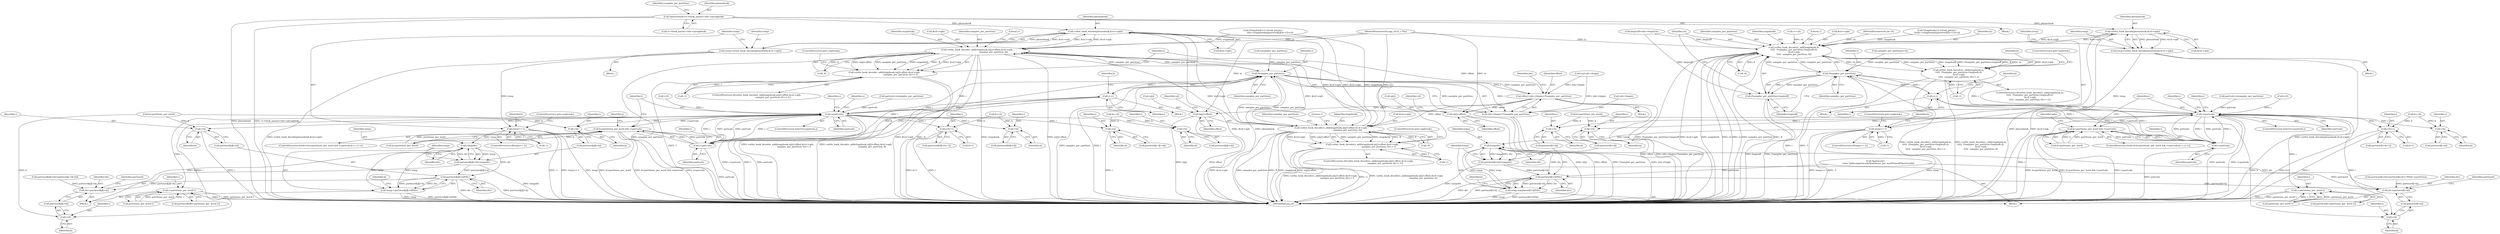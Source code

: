 digraph "0_Android_659030a2e80c38fb8da0a4eb68695349eec6778b@pointer" {
"1000133" [label="(Call,*phrasebook=ci->book_param+info->groupbook)"];
"1000400" [label="(Call,vorbis_book_decode(phrasebook,&vd->opb))"];
"1000398" [label="(Call,temp=vorbis_book_decode(phrasebook,&vd->opb))"];
"1000407" [label="(Call,temp==-1)"];
"1000440" [label="(Call,temp/div)"];
"1000432" [label="(Call,partword[j][i+k]=temp/div)"];
"1000445" [label="(Call,partword[j][i+k]*div)"];
"1000423" [label="(Call,div=partword[j][i+k])"];
"1000443" [label="(Call,temp-=partword[j][i+k]*div)"];
"1000544" [label="(Call,vorbis_book_decodev_add(stagebook,in[j]+offset,&vd->opb,\n                                               samples_per_partition,-8))"];
"1000487" [label="(Call,i*samples_per_partition)"];
"1000468" [label="(Call,i++)"];
"1000298" [label="(Call,i<partvals)"];
"1000312" [label="(Call,i+partitions_per_word-1)"];
"1000334" [label="(Call,i+k)"];
"1000342" [label="(Call,i+k+1)"];
"1000375" [label="(Call,i+k)"];
"1000384" [label="(Call,i+k)"];
"1000429" [label="(Call,i+k)"];
"1000437" [label="(Call,i+k)"];
"1000450" [label="(Call,i+k)"];
"1000458" [label="(Call,k<partitions_per_word && i<partvals)"];
"1000462" [label="(Call,i<partvals)"];
"1000481" [label="(Call,offset=info->begin+i*samples_per_partition)"];
"1000546" [label="(Call,in[j]+offset)"];
"1000565" [label="(Call,vorbis_book_decodevs_add(stagebook,in[j]+offset,&vd->opb,\n                                                samples_per_partition,-8))"];
"1000564" [label="(Call,vorbis_book_decodevs_add(stagebook,in[j]+offset,&vd->opb,\n                                                samples_per_partition,-8)==-1)"];
"1000567" [label="(Call,in[j]+offset)"];
"1000483" [label="(Call,info->begin+i*samples_per_partition)"];
"1000543" [label="(Call,vorbis_book_decodev_add(stagebook,in[j]+offset,&vd->opb,\n                                               samples_per_partition,-8)==-1)"];
"1000743" [label="(Call,vorbis_book_decode(phrasebook,&vd->opb))"];
"1000741" [label="(Call,temp=vorbis_book_decode(phrasebook,&vd->opb))"];
"1000750" [label="(Call,temp==-1)"];
"1000779" [label="(Call,temp/div)"];
"1000773" [label="(Call,partword[i+k]=temp/div)"];
"1000784" [label="(Call,partword[i+k]*div)"];
"1000766" [label="(Call,div=partword[i+k])"];
"1000782" [label="(Call,temp-=partword[i+k]*div)"];
"1000842" [label="(Call,vorbis_book_decodevv_add(stagebook,in,\n\t\t\t\t\t  i*samples_per_partition+beginoff,ch,\n &vd->opb,\n\t\t\t\t\t  samples_per_partition,-8))"];
"1000841" [label="(Call,vorbis_book_decodevv_add(stagebook,in,\n\t\t\t\t\t  i*samples_per_partition+beginoff,ch,\n &vd->opb,\n\t\t\t\t\t  samples_per_partition,-8)==-1)"];
"1000846" [label="(Call,i*samples_per_partition)"];
"1000805" [label="(Call,i++)"];
"1000694" [label="(Call,i<partvals)"];
"1000707" [label="(Call,i+partitions_per_word-1)"];
"1000727" [label="(Call,i+k)"];
"1000733" [label="(Call,i+k+1)"];
"1000770" [label="(Call,i+k)"];
"1000776" [label="(Call,i+k)"];
"1000787" [label="(Call,i+k)"];
"1000795" [label="(Call,k<partitions_per_word && i<partvals)"];
"1000799" [label="(Call,i<partvals)"];
"1000845" [label="(Call,i*samples_per_partition+beginoff)"];
"1000572" [label="(Call,&vd->opb)"];
"1000292" [label="(Identifier,s)"];
"1000564" [label="(Call,vorbis_book_decodevs_add(stagebook,in[j]+offset,&vd->opb,\n                                                samples_per_partition,-8)==-1)"];
"1000385" [label="(Identifier,i)"];
"1000796" [label="(Call,k<partitions_per_word)"];
"1000445" [label="(Call,partword[j][i+k]*div)"];
"1000464" [label="(Identifier,partvals)"];
"1000784" [label="(Call,partword[i+k]*div)"];
"1000462" [label="(Call,i<partvals)"];
"1000741" [label="(Call,temp=vorbis_book_decode(phrasebook,&vd->opb))"];
"1000314" [label="(Call,partitions_per_word-1)"];
"1000386" [label="(Identifier,k)"];
"1000487" [label="(Call,i*samples_per_partition)"];
"1000696" [label="(Identifier,partvals)"];
"1000729" [label="(Identifier,k)"];
"1000695" [label="(Identifier,i)"];
"1000688" [label="(Identifier,s)"];
"1000468" [label="(Call,i++)"];
"1000858" [label="(Call,-1)"];
"1000479" [label="(Block,)"];
"1000855" [label="(Identifier,samples_per_partition)"];
"1000460" [label="(Identifier,k)"];
"1000441" [label="(Identifier,temp)"];
"1000402" [label="(Call,&vd->opb)"];
"1000724" [label="(Call,partword[i+k]=partword[i+k+1]*info->partitions)"];
"1000344" [label="(Call,k+1)"];
"1000635" [label="(Call,*partword=\n        (char *)alloca(partwords*partitions_per_word*sizeof(*partword)))"];
"1000843" [label="(Identifier,stagebook)"];
"1000690" [label="(ControlStructure,for(i=0;i<partvals;))"];
"1000304" [label="(Identifier,s)"];
"1000850" [label="(Identifier,ch)"];
"1000780" [label="(Identifier,temp)"];
"1000454" [label="(ControlStructure,for(k=0;k<partitions_per_word && i<partvals;k++,i++))"];
"1000463" [label="(Identifier,i)"];
"1000571" [label="(Identifier,offset)"];
"1000801" [label="(Identifier,partvals)"];
"1000313" [label="(Identifier,i)"];
"1000800" [label="(Identifier,i)"];
"1000431" [label="(Identifier,k)"];
"1000484" [label="(Call,info->begin)"];
"1000709" [label="(Call,partitions_per_word-1)"];
"1000675" [label="(Call,samples_per_partition/=ch)"];
"1000581" [label="(ControlStructure,goto eopbreak;)"];
"1000811" [label="(Identifier,info)"];
"1000144" [label="(Identifier,samples_per_partition)"];
"1000568" [label="(Call,in[j])"];
"1000772" [label="(Identifier,k)"];
"1000791" [label="(ControlStructure,for(k=0;k<partitions_per_word && i<partvals;k++,i++))"];
"1000734" [label="(Identifier,i)"];
"1000766" [label="(Call,div=partword[i+k])"];
"1000401" [label="(Identifier,phrasebook)"];
"1000334" [label="(Call,i+k)"];
"1000335" [label="(Identifier,i)"];
"1000799" [label="(Call,i<partvals)"];
"1000700" [label="(Identifier,s)"];
"1000446" [label="(Call,partword[j][i+k])"];
"1000398" [label="(Call,temp=vorbis_book_decode(phrasebook,&vd->opb))"];
"1000371" [label="(Call,partword[j][i+k])"];
"1000483" [label="(Call,info->begin+i*samples_per_partition)"];
"1000206" [label="(Call,n/samples_per_partition)"];
"1000752" [label="(Call,-1)"];
"1000458" [label="(Call,k<partitions_per_word && i<partvals)"];
"1000414" [label="(Identifier,k)"];
"1000443" [label="(Call,temp-=partword[j][i+k]*div)"];
"1000453" [label="(Identifier,div)"];
"1000719" [label="(Call,k>=0)"];
"1000432" [label="(Call,partword[j][i+k]=temp/div)"];
"1000406" [label="(ControlStructure,if(temp==-1))"];
"1000546" [label="(Call,in[j]+offset)"];
"1000787" [label="(Call,i+k)"];
"1000308" [label="(Call,partword[0][i+partitions_per_word-1])"];
"1000492" [label="(Identifier,idx)"];
"1000542" [label="(ControlStructure,if(vorbis_book_decodev_add(stagebook,in[j]+offset,&vd->opb,\n                                               samples_per_partition,-8)==-1))"];
"1000848" [label="(Identifier,samples_per_partition)"];
"1000488" [label="(Identifier,i)"];
"1000452" [label="(Identifier,k)"];
"1000375" [label="(Call,i+k)"];
"1000707" [label="(Call,i+partitions_per_word-1)"];
"1000489" [label="(Identifier,samples_per_partition)"];
"1000544" [label="(Call,vorbis_book_decodev_add(stagebook,in[j]+offset,&vd->opb,\n                                               samples_per_partition,-8))"];
"1000805" [label="(Call,i++)"];
"1000433" [label="(Call,partword[j][i+k])"];
"1000847" [label="(Identifier,i)"];
"1000423" [label="(Call,div=partword[j][i+k])"];
"1000451" [label="(Identifier,i)"];
"1000407" [label="(Call,temp==-1)"];
"1000725" [label="(Call,partword[i+k])"];
"1000400" [label="(Call,vorbis_book_decode(phrasebook,&vd->opb))"];
"1000619" [label="(Call,partvals=n/samples_per_partition)"];
"1000702" [label="(Block,)"];
"1000365" [label="(Call,k>=0)"];
"1000438" [label="(Identifier,i)"];
"1000547" [label="(Call,in[j])"];
"1000343" [label="(Identifier,i)"];
"1000778" [label="(Identifier,k)"];
"1000558" [label="(Call,-1)"];
"1000731" [label="(Call,partword[i+k+1])"];
"1000670" [label="(Call,i==ch)"];
"1000378" [label="(Call,partword[j-1][i+k])"];
"1000802" [label="(Block,)"];
"1000797" [label="(Identifier,k)"];
"1000728" [label="(Identifier,i)"];
"1000425" [label="(Call,partword[j][i+k])"];
"1000785" [label="(Call,partword[i+k])"];
"1000789" [label="(Identifier,k)"];
"1000849" [label="(Identifier,beginoff)"];
"1000648" [label="(Call,beginoff=info->begin/ch)"];
"1000444" [label="(Identifier,temp)"];
"1000482" [label="(Identifier,offset)"];
"1000845" [label="(Call,i*samples_per_partition+beginoff)"];
"1000779" [label="(Call,temp/div)"];
"1000370" [label="(Call,partword[j][i+k]=partword[j-1][i+k])"];
"1000859" [label="(Literal,1)"];
"1000437" [label="(Call,i+k)"];
"1000330" [label="(Call,partword[0][i+k])"];
"1000783" [label="(Identifier,temp)"];
"1000771" [label="(Identifier,i)"];
"1000763" [label="(Identifier,k)"];
"1000749" [label="(ControlStructure,if(temp==-1))"];
"1000804" [label="(Identifier,k)"];
"1000294" [label="(ControlStructure,for(i=0;i<partvals;))"];
"1000767" [label="(Identifier,div)"];
"1000545" [label="(Identifier,stagebook)"];
"1000781" [label="(Identifier,div)"];
"1000840" [label="(ControlStructure,if(vorbis_book_decodevv_add(stagebook,in,\n\t\t\t\t\t  i*samples_per_partition+beginoff,ch,\n &vd->opb,\n\t\t\t\t\t  samples_per_partition,-8)==-1))"];
"1000553" [label="(Identifier,vd)"];
"1000204" [label="(Call,partvals=n/samples_per_partition)"];
"1000856" [label="(Call,-8)"];
"1000110" [label="(MethodParameterIn,ogg_int32_t **in)"];
"1000733" [label="(Call,i+k+1)"];
"1000742" [label="(Identifier,temp)"];
"1000574" [label="(Identifier,vd)"];
"1000465" [label="(Block,)"];
"1000777" [label="(Identifier,i)"];
"1000409" [label="(Call,-1)"];
"1000299" [label="(Identifier,i)"];
"1000376" [label="(Identifier,i)"];
"1000744" [label="(Identifier,phrasebook)"];
"1000300" [label="(Identifier,partvals)"];
"1000133" [label="(Call,*phrasebook=ci->book_param+info->groupbook)"];
"1000795" [label="(Call,k<partitions_per_word && i<partvals)"];
"1000860" [label="(ControlStructure,goto eopbreak;)"];
"1000776" [label="(Call,i+k)"];
"1000567" [label="(Call,in[j]+offset)"];
"1000841" [label="(Call,vorbis_book_decodevv_add(stagebook,in,\n\t\t\t\t\t  i*samples_per_partition+beginoff,ch,\n &vd->opb,\n\t\t\t\t\t  samples_per_partition,-8)==-1)"];
"1000560" [label="(ControlStructure,goto eopbreak;)"];
"1000421" [label="(Block,)"];
"1000864" [label="(MethodReturn,int)"];
"1000563" [label="(ControlStructure,if(vorbis_book_decodevs_add(stagebook,in[j]+offset,&vd->opb,\n                                                samples_per_partition,-8)==-1))"];
"1000338" [label="(Call,partword[0][i+k+1])"];
"1000757" [label="(Identifier,k)"];
"1000134" [label="(Identifier,phrasebook)"];
"1000408" [label="(Identifier,temp)"];
"1000420" [label="(Identifier,k)"];
"1000768" [label="(Call,partword[i+k])"];
"1000745" [label="(Call,&vd->opb)"];
"1000705" [label="(Call,partword[i+partitions_per_word-1])"];
"1000336" [label="(Identifier,k)"];
"1000543" [label="(Call,vorbis_book_decodev_add(stagebook,in[j]+offset,&vd->opb,\n                                               samples_per_partition,-8)==-1)"];
"1000774" [label="(Call,partword[i+k])"];
"1000708" [label="(Identifier,i)"];
"1000384" [label="(Call,i+k)"];
"1000342" [label="(Call,i+k+1)"];
"1000579" [label="(Call,-1)"];
"1000324" [label="(Call,k>=0)"];
"1000759" [label="(Call,k<partitions_per_word)"];
"1000481" [label="(Call,offset=info->begin+i*samples_per_partition)"];
"1000439" [label="(Identifier,k)"];
"1000770" [label="(Call,i+k)"];
"1000750" [label="(Call,temp==-1)"];
"1000559" [label="(Literal,1)"];
"1000842" [label="(Call,vorbis_book_decodevv_add(stagebook,in,\n\t\t\t\t\t  i*samples_per_partition+beginoff,ch,\n &vd->opb,\n\t\t\t\t\t  samples_per_partition,-8))"];
"1000846" [label="(Call,i*samples_per_partition)"];
"1000691" [label="(Call,i=0)"];
"1000411" [label="(ControlStructure,goto eopbreak;)"];
"1000577" [label="(Call,-8)"];
"1000424" [label="(Identifier,div)"];
"1000576" [label="(Identifier,samples_per_partition)"];
"1000478" [label="(Identifier,j)"];
"1000416" [label="(Call,k<partitions_per_word)"];
"1000727" [label="(Call,i+k)"];
"1000565" [label="(Call,vorbis_book_decodevs_add(stagebook,in[j]+offset,&vd->opb,\n                                                samples_per_partition,-8))"];
"1000518" [label="(Call,*stagebook=ci->book_param+\n                    info->stagebooks[(partword[j][i]<<3)+s])"];
"1000295" [label="(Call,i=0)"];
"1000775" [label="(Identifier,partword)"];
"1000851" [label="(Call,&vd->opb)"];
"1000694" [label="(Call,i<partvals)"];
"1000113" [label="(Block,)"];
"1000751" [label="(Identifier,temp)"];
"1000743" [label="(Call,vorbis_book_decode(phrasebook,&vd->opb))"];
"1000754" [label="(ControlStructure,goto eopbreak;)"];
"1000135" [label="(Call,ci->book_param+info->groupbook)"];
"1000735" [label="(Call,k+1)"];
"1000298" [label="(Call,i<partvals)"];
"1000312" [label="(Call,i+partitions_per_word-1)"];
"1000396" [label="(Block,)"];
"1000556" [label="(Call,-8)"];
"1000472" [label="(Identifier,j)"];
"1000782" [label="(Call,temp-=partword[i+k]*div)"];
"1000764" [label="(Block,)"];
"1000377" [label="(Identifier,k)"];
"1000112" [label="(MethodParameterIn,int ch)"];
"1000429" [label="(Call,i+k)"];
"1000580" [label="(Literal,1)"];
"1000790" [label="(Identifier,div)"];
"1000551" [label="(Call,&vd->opb)"];
"1000806" [label="(Identifier,i)"];
"1000399" [label="(Identifier,temp)"];
"1000823" [label="(Call,*stagebook=ci->book_param+\n\t\tinfo->stagebooks[(partword[i]<<3)+s])"];
"1000788" [label="(Identifier,i)"];
"1000450" [label="(Call,i+k)"];
"1000430" [label="(Identifier,i)"];
"1000550" [label="(Identifier,offset)"];
"1000440" [label="(Call,temp/div)"];
"1000469" [label="(Identifier,i)"];
"1000566" [label="(Identifier,stagebook)"];
"1000459" [label="(Call,k<partitions_per_word)"];
"1000442" [label="(Identifier,div)"];
"1000844" [label="(Identifier,in)"];
"1000193" [label="(Call,end-info->begin)"];
"1000435" [label="(Identifier,partword)"];
"1000773" [label="(Call,partword[i+k]=temp/div)"];
"1000555" [label="(Identifier,samples_per_partition)"];
"1000133" -> "1000113"  [label="AST: "];
"1000133" -> "1000135"  [label="CFG: "];
"1000134" -> "1000133"  [label="AST: "];
"1000135" -> "1000133"  [label="AST: "];
"1000144" -> "1000133"  [label="CFG: "];
"1000133" -> "1000864"  [label="DDG: phrasebook"];
"1000133" -> "1000864"  [label="DDG: ci->book_param+info->groupbook"];
"1000133" -> "1000400"  [label="DDG: phrasebook"];
"1000133" -> "1000743"  [label="DDG: phrasebook"];
"1000400" -> "1000398"  [label="AST: "];
"1000400" -> "1000402"  [label="CFG: "];
"1000401" -> "1000400"  [label="AST: "];
"1000402" -> "1000400"  [label="AST: "];
"1000398" -> "1000400"  [label="CFG: "];
"1000400" -> "1000864"  [label="DDG: phrasebook"];
"1000400" -> "1000864"  [label="DDG: &vd->opb"];
"1000400" -> "1000398"  [label="DDG: phrasebook"];
"1000400" -> "1000398"  [label="DDG: &vd->opb"];
"1000565" -> "1000400"  [label="DDG: &vd->opb"];
"1000544" -> "1000400"  [label="DDG: &vd->opb"];
"1000400" -> "1000544"  [label="DDG: &vd->opb"];
"1000400" -> "1000565"  [label="DDG: &vd->opb"];
"1000398" -> "1000396"  [label="AST: "];
"1000399" -> "1000398"  [label="AST: "];
"1000408" -> "1000398"  [label="CFG: "];
"1000398" -> "1000864"  [label="DDG: vorbis_book_decode(phrasebook,&vd->opb)"];
"1000398" -> "1000407"  [label="DDG: temp"];
"1000407" -> "1000406"  [label="AST: "];
"1000407" -> "1000409"  [label="CFG: "];
"1000408" -> "1000407"  [label="AST: "];
"1000409" -> "1000407"  [label="AST: "];
"1000411" -> "1000407"  [label="CFG: "];
"1000414" -> "1000407"  [label="CFG: "];
"1000407" -> "1000864"  [label="DDG: -1"];
"1000407" -> "1000864"  [label="DDG: temp==-1"];
"1000407" -> "1000864"  [label="DDG: temp"];
"1000409" -> "1000407"  [label="DDG: 1"];
"1000407" -> "1000440"  [label="DDG: temp"];
"1000440" -> "1000432"  [label="AST: "];
"1000440" -> "1000442"  [label="CFG: "];
"1000441" -> "1000440"  [label="AST: "];
"1000442" -> "1000440"  [label="AST: "];
"1000432" -> "1000440"  [label="CFG: "];
"1000440" -> "1000432"  [label="DDG: temp"];
"1000440" -> "1000432"  [label="DDG: div"];
"1000443" -> "1000440"  [label="DDG: temp"];
"1000423" -> "1000440"  [label="DDG: div"];
"1000440" -> "1000443"  [label="DDG: temp"];
"1000440" -> "1000445"  [label="DDG: div"];
"1000432" -> "1000421"  [label="AST: "];
"1000433" -> "1000432"  [label="AST: "];
"1000444" -> "1000432"  [label="CFG: "];
"1000432" -> "1000864"  [label="DDG: temp/div"];
"1000432" -> "1000445"  [label="DDG: partword[j][i+k]"];
"1000445" -> "1000443"  [label="AST: "];
"1000445" -> "1000453"  [label="CFG: "];
"1000446" -> "1000445"  [label="AST: "];
"1000453" -> "1000445"  [label="AST: "];
"1000443" -> "1000445"  [label="CFG: "];
"1000445" -> "1000864"  [label="DDG: partword[j][i+k]"];
"1000445" -> "1000864"  [label="DDG: div"];
"1000445" -> "1000423"  [label="DDG: partword[j][i+k]"];
"1000445" -> "1000443"  [label="DDG: partword[j][i+k]"];
"1000445" -> "1000443"  [label="DDG: div"];
"1000423" -> "1000421"  [label="AST: "];
"1000423" -> "1000425"  [label="CFG: "];
"1000424" -> "1000423"  [label="AST: "];
"1000425" -> "1000423"  [label="AST: "];
"1000435" -> "1000423"  [label="CFG: "];
"1000370" -> "1000423"  [label="DDG: partword[j][i+k]"];
"1000443" -> "1000421"  [label="AST: "];
"1000444" -> "1000443"  [label="AST: "];
"1000420" -> "1000443"  [label="CFG: "];
"1000443" -> "1000864"  [label="DDG: partword[j][i+k]*div"];
"1000443" -> "1000864"  [label="DDG: temp"];
"1000544" -> "1000543"  [label="AST: "];
"1000544" -> "1000556"  [label="CFG: "];
"1000545" -> "1000544"  [label="AST: "];
"1000546" -> "1000544"  [label="AST: "];
"1000551" -> "1000544"  [label="AST: "];
"1000555" -> "1000544"  [label="AST: "];
"1000556" -> "1000544"  [label="AST: "];
"1000559" -> "1000544"  [label="CFG: "];
"1000544" -> "1000864"  [label="DDG: in[j]+offset"];
"1000544" -> "1000864"  [label="DDG: samples_per_partition"];
"1000544" -> "1000864"  [label="DDG: -8"];
"1000544" -> "1000864"  [label="DDG: &vd->opb"];
"1000544" -> "1000864"  [label="DDG: stagebook"];
"1000544" -> "1000487"  [label="DDG: samples_per_partition"];
"1000544" -> "1000543"  [label="DDG: in[j]+offset"];
"1000544" -> "1000543"  [label="DDG: samples_per_partition"];
"1000544" -> "1000543"  [label="DDG: stagebook"];
"1000544" -> "1000543"  [label="DDG: -8"];
"1000544" -> "1000543"  [label="DDG: &vd->opb"];
"1000518" -> "1000544"  [label="DDG: stagebook"];
"1000110" -> "1000544"  [label="DDG: in"];
"1000481" -> "1000544"  [label="DDG: offset"];
"1000565" -> "1000544"  [label="DDG: &vd->opb"];
"1000487" -> "1000544"  [label="DDG: samples_per_partition"];
"1000556" -> "1000544"  [label="DDG: 8"];
"1000544" -> "1000565"  [label="DDG: &vd->opb"];
"1000487" -> "1000483"  [label="AST: "];
"1000487" -> "1000489"  [label="CFG: "];
"1000488" -> "1000487"  [label="AST: "];
"1000489" -> "1000487"  [label="AST: "];
"1000483" -> "1000487"  [label="CFG: "];
"1000487" -> "1000864"  [label="DDG: samples_per_partition"];
"1000487" -> "1000864"  [label="DDG: i"];
"1000487" -> "1000468"  [label="DDG: i"];
"1000487" -> "1000481"  [label="DDG: i"];
"1000487" -> "1000481"  [label="DDG: samples_per_partition"];
"1000487" -> "1000483"  [label="DDG: i"];
"1000487" -> "1000483"  [label="DDG: samples_per_partition"];
"1000298" -> "1000487"  [label="DDG: i"];
"1000462" -> "1000487"  [label="DDG: i"];
"1000468" -> "1000487"  [label="DDG: i"];
"1000206" -> "1000487"  [label="DDG: samples_per_partition"];
"1000565" -> "1000487"  [label="DDG: samples_per_partition"];
"1000487" -> "1000565"  [label="DDG: samples_per_partition"];
"1000468" -> "1000465"  [label="AST: "];
"1000468" -> "1000469"  [label="CFG: "];
"1000469" -> "1000468"  [label="AST: "];
"1000460" -> "1000468"  [label="CFG: "];
"1000468" -> "1000298"  [label="DDG: i"];
"1000468" -> "1000462"  [label="DDG: i"];
"1000298" -> "1000468"  [label="DDG: i"];
"1000462" -> "1000468"  [label="DDG: i"];
"1000298" -> "1000294"  [label="AST: "];
"1000298" -> "1000300"  [label="CFG: "];
"1000299" -> "1000298"  [label="AST: "];
"1000300" -> "1000298"  [label="AST: "];
"1000304" -> "1000298"  [label="CFG: "];
"1000292" -> "1000298"  [label="CFG: "];
"1000298" -> "1000864"  [label="DDG: i<partvals"];
"1000298" -> "1000864"  [label="DDG: i"];
"1000298" -> "1000864"  [label="DDG: partvals"];
"1000295" -> "1000298"  [label="DDG: i"];
"1000462" -> "1000298"  [label="DDG: i"];
"1000462" -> "1000298"  [label="DDG: partvals"];
"1000204" -> "1000298"  [label="DDG: partvals"];
"1000298" -> "1000312"  [label="DDG: i"];
"1000298" -> "1000334"  [label="DDG: i"];
"1000298" -> "1000342"  [label="DDG: i"];
"1000298" -> "1000375"  [label="DDG: i"];
"1000298" -> "1000384"  [label="DDG: i"];
"1000298" -> "1000429"  [label="DDG: i"];
"1000298" -> "1000437"  [label="DDG: i"];
"1000298" -> "1000450"  [label="DDG: i"];
"1000298" -> "1000458"  [label="DDG: i<partvals"];
"1000298" -> "1000462"  [label="DDG: i"];
"1000298" -> "1000462"  [label="DDG: partvals"];
"1000312" -> "1000308"  [label="AST: "];
"1000312" -> "1000314"  [label="CFG: "];
"1000313" -> "1000312"  [label="AST: "];
"1000314" -> "1000312"  [label="AST: "];
"1000308" -> "1000312"  [label="CFG: "];
"1000312" -> "1000864"  [label="DDG: i"];
"1000312" -> "1000864"  [label="DDG: partitions_per_word-1"];
"1000314" -> "1000312"  [label="DDG: partitions_per_word"];
"1000314" -> "1000312"  [label="DDG: 1"];
"1000334" -> "1000330"  [label="AST: "];
"1000334" -> "1000336"  [label="CFG: "];
"1000335" -> "1000334"  [label="AST: "];
"1000336" -> "1000334"  [label="AST: "];
"1000330" -> "1000334"  [label="CFG: "];
"1000324" -> "1000334"  [label="DDG: k"];
"1000342" -> "1000338"  [label="AST: "];
"1000342" -> "1000344"  [label="CFG: "];
"1000343" -> "1000342"  [label="AST: "];
"1000344" -> "1000342"  [label="AST: "];
"1000338" -> "1000342"  [label="CFG: "];
"1000342" -> "1000864"  [label="DDG: k+1"];
"1000342" -> "1000864"  [label="DDG: i"];
"1000324" -> "1000342"  [label="DDG: k"];
"1000375" -> "1000371"  [label="AST: "];
"1000375" -> "1000377"  [label="CFG: "];
"1000376" -> "1000375"  [label="AST: "];
"1000377" -> "1000375"  [label="AST: "];
"1000371" -> "1000375"  [label="CFG: "];
"1000365" -> "1000375"  [label="DDG: k"];
"1000384" -> "1000378"  [label="AST: "];
"1000384" -> "1000386"  [label="CFG: "];
"1000385" -> "1000384"  [label="AST: "];
"1000386" -> "1000384"  [label="AST: "];
"1000378" -> "1000384"  [label="CFG: "];
"1000384" -> "1000864"  [label="DDG: i"];
"1000365" -> "1000384"  [label="DDG: k"];
"1000429" -> "1000425"  [label="AST: "];
"1000429" -> "1000431"  [label="CFG: "];
"1000430" -> "1000429"  [label="AST: "];
"1000431" -> "1000429"  [label="AST: "];
"1000425" -> "1000429"  [label="CFG: "];
"1000416" -> "1000429"  [label="DDG: k"];
"1000437" -> "1000433"  [label="AST: "];
"1000437" -> "1000439"  [label="CFG: "];
"1000438" -> "1000437"  [label="AST: "];
"1000439" -> "1000437"  [label="AST: "];
"1000433" -> "1000437"  [label="CFG: "];
"1000416" -> "1000437"  [label="DDG: k"];
"1000450" -> "1000446"  [label="AST: "];
"1000450" -> "1000452"  [label="CFG: "];
"1000451" -> "1000450"  [label="AST: "];
"1000452" -> "1000450"  [label="AST: "];
"1000446" -> "1000450"  [label="CFG: "];
"1000450" -> "1000864"  [label="DDG: i"];
"1000416" -> "1000450"  [label="DDG: k"];
"1000458" -> "1000454"  [label="AST: "];
"1000458" -> "1000459"  [label="CFG: "];
"1000458" -> "1000462"  [label="CFG: "];
"1000459" -> "1000458"  [label="AST: "];
"1000462" -> "1000458"  [label="AST: "];
"1000299" -> "1000458"  [label="CFG: "];
"1000472" -> "1000458"  [label="CFG: "];
"1000458" -> "1000864"  [label="DDG: k<partitions_per_word"];
"1000458" -> "1000864"  [label="DDG: k<partitions_per_word && i<partvals"];
"1000458" -> "1000864"  [label="DDG: i<partvals"];
"1000459" -> "1000458"  [label="DDG: k"];
"1000459" -> "1000458"  [label="DDG: partitions_per_word"];
"1000462" -> "1000458"  [label="DDG: i"];
"1000462" -> "1000458"  [label="DDG: partvals"];
"1000462" -> "1000464"  [label="CFG: "];
"1000463" -> "1000462"  [label="AST: "];
"1000464" -> "1000462"  [label="AST: "];
"1000462" -> "1000864"  [label="DDG: partvals"];
"1000481" -> "1000479"  [label="AST: "];
"1000481" -> "1000483"  [label="CFG: "];
"1000482" -> "1000481"  [label="AST: "];
"1000483" -> "1000481"  [label="AST: "];
"1000492" -> "1000481"  [label="CFG: "];
"1000481" -> "1000864"  [label="DDG: info->begin+i*samples_per_partition"];
"1000481" -> "1000864"  [label="DDG: offset"];
"1000193" -> "1000481"  [label="DDG: info->begin"];
"1000481" -> "1000546"  [label="DDG: offset"];
"1000481" -> "1000565"  [label="DDG: offset"];
"1000481" -> "1000567"  [label="DDG: offset"];
"1000546" -> "1000550"  [label="CFG: "];
"1000547" -> "1000546"  [label="AST: "];
"1000550" -> "1000546"  [label="AST: "];
"1000553" -> "1000546"  [label="CFG: "];
"1000546" -> "1000864"  [label="DDG: offset"];
"1000546" -> "1000864"  [label="DDG: in[j]"];
"1000110" -> "1000546"  [label="DDG: in"];
"1000565" -> "1000564"  [label="AST: "];
"1000565" -> "1000577"  [label="CFG: "];
"1000566" -> "1000565"  [label="AST: "];
"1000567" -> "1000565"  [label="AST: "];
"1000572" -> "1000565"  [label="AST: "];
"1000576" -> "1000565"  [label="AST: "];
"1000577" -> "1000565"  [label="AST: "];
"1000580" -> "1000565"  [label="CFG: "];
"1000565" -> "1000864"  [label="DDG: -8"];
"1000565" -> "1000864"  [label="DDG: stagebook"];
"1000565" -> "1000864"  [label="DDG: in[j]+offset"];
"1000565" -> "1000864"  [label="DDG: &vd->opb"];
"1000565" -> "1000864"  [label="DDG: samples_per_partition"];
"1000565" -> "1000564"  [label="DDG: samples_per_partition"];
"1000565" -> "1000564"  [label="DDG: stagebook"];
"1000565" -> "1000564"  [label="DDG: -8"];
"1000565" -> "1000564"  [label="DDG: &vd->opb"];
"1000565" -> "1000564"  [label="DDG: in[j]+offset"];
"1000518" -> "1000565"  [label="DDG: stagebook"];
"1000110" -> "1000565"  [label="DDG: in"];
"1000577" -> "1000565"  [label="DDG: 8"];
"1000564" -> "1000563"  [label="AST: "];
"1000564" -> "1000579"  [label="CFG: "];
"1000579" -> "1000564"  [label="AST: "];
"1000581" -> "1000564"  [label="CFG: "];
"1000478" -> "1000564"  [label="CFG: "];
"1000564" -> "1000864"  [label="DDG: -1"];
"1000564" -> "1000864"  [label="DDG: vorbis_book_decodevs_add(stagebook,in[j]+offset,&vd->opb,\n                                                samples_per_partition,-8)"];
"1000564" -> "1000864"  [label="DDG: vorbis_book_decodevs_add(stagebook,in[j]+offset,&vd->opb,\n                                                samples_per_partition,-8)==-1"];
"1000579" -> "1000564"  [label="DDG: 1"];
"1000567" -> "1000571"  [label="CFG: "];
"1000568" -> "1000567"  [label="AST: "];
"1000571" -> "1000567"  [label="AST: "];
"1000574" -> "1000567"  [label="CFG: "];
"1000567" -> "1000864"  [label="DDG: offset"];
"1000567" -> "1000864"  [label="DDG: in[j]"];
"1000110" -> "1000567"  [label="DDG: in"];
"1000484" -> "1000483"  [label="AST: "];
"1000483" -> "1000864"  [label="DDG: i*samples_per_partition"];
"1000483" -> "1000864"  [label="DDG: info->begin"];
"1000193" -> "1000483"  [label="DDG: info->begin"];
"1000543" -> "1000542"  [label="AST: "];
"1000543" -> "1000558"  [label="CFG: "];
"1000558" -> "1000543"  [label="AST: "];
"1000560" -> "1000543"  [label="CFG: "];
"1000478" -> "1000543"  [label="CFG: "];
"1000543" -> "1000864"  [label="DDG: -1"];
"1000543" -> "1000864"  [label="DDG: vorbis_book_decodev_add(stagebook,in[j]+offset,&vd->opb,\n                                               samples_per_partition,-8)==-1"];
"1000543" -> "1000864"  [label="DDG: vorbis_book_decodev_add(stagebook,in[j]+offset,&vd->opb,\n                                               samples_per_partition,-8)"];
"1000558" -> "1000543"  [label="DDG: 1"];
"1000743" -> "1000741"  [label="AST: "];
"1000743" -> "1000745"  [label="CFG: "];
"1000744" -> "1000743"  [label="AST: "];
"1000745" -> "1000743"  [label="AST: "];
"1000741" -> "1000743"  [label="CFG: "];
"1000743" -> "1000864"  [label="DDG: phrasebook"];
"1000743" -> "1000864"  [label="DDG: &vd->opb"];
"1000743" -> "1000741"  [label="DDG: phrasebook"];
"1000743" -> "1000741"  [label="DDG: &vd->opb"];
"1000842" -> "1000743"  [label="DDG: &vd->opb"];
"1000743" -> "1000842"  [label="DDG: &vd->opb"];
"1000741" -> "1000702"  [label="AST: "];
"1000742" -> "1000741"  [label="AST: "];
"1000751" -> "1000741"  [label="CFG: "];
"1000741" -> "1000864"  [label="DDG: vorbis_book_decode(phrasebook,&vd->opb)"];
"1000741" -> "1000750"  [label="DDG: temp"];
"1000750" -> "1000749"  [label="AST: "];
"1000750" -> "1000752"  [label="CFG: "];
"1000751" -> "1000750"  [label="AST: "];
"1000752" -> "1000750"  [label="AST: "];
"1000754" -> "1000750"  [label="CFG: "];
"1000757" -> "1000750"  [label="CFG: "];
"1000750" -> "1000864"  [label="DDG: temp"];
"1000750" -> "1000864"  [label="DDG: temp==-1"];
"1000750" -> "1000864"  [label="DDG: -1"];
"1000752" -> "1000750"  [label="DDG: 1"];
"1000750" -> "1000779"  [label="DDG: temp"];
"1000779" -> "1000773"  [label="AST: "];
"1000779" -> "1000781"  [label="CFG: "];
"1000780" -> "1000779"  [label="AST: "];
"1000781" -> "1000779"  [label="AST: "];
"1000773" -> "1000779"  [label="CFG: "];
"1000779" -> "1000773"  [label="DDG: temp"];
"1000779" -> "1000773"  [label="DDG: div"];
"1000782" -> "1000779"  [label="DDG: temp"];
"1000766" -> "1000779"  [label="DDG: div"];
"1000779" -> "1000782"  [label="DDG: temp"];
"1000779" -> "1000784"  [label="DDG: div"];
"1000773" -> "1000764"  [label="AST: "];
"1000774" -> "1000773"  [label="AST: "];
"1000783" -> "1000773"  [label="CFG: "];
"1000773" -> "1000864"  [label="DDG: temp/div"];
"1000773" -> "1000784"  [label="DDG: partword[i+k]"];
"1000784" -> "1000782"  [label="AST: "];
"1000784" -> "1000790"  [label="CFG: "];
"1000785" -> "1000784"  [label="AST: "];
"1000790" -> "1000784"  [label="AST: "];
"1000782" -> "1000784"  [label="CFG: "];
"1000784" -> "1000864"  [label="DDG: partword[i+k]"];
"1000784" -> "1000864"  [label="DDG: div"];
"1000784" -> "1000766"  [label="DDG: partword[i+k]"];
"1000784" -> "1000782"  [label="DDG: partword[i+k]"];
"1000784" -> "1000782"  [label="DDG: div"];
"1000635" -> "1000784"  [label="DDG: partword"];
"1000766" -> "1000764"  [label="AST: "];
"1000766" -> "1000768"  [label="CFG: "];
"1000767" -> "1000766"  [label="AST: "];
"1000768" -> "1000766"  [label="AST: "];
"1000775" -> "1000766"  [label="CFG: "];
"1000724" -> "1000766"  [label="DDG: partword[i+k]"];
"1000635" -> "1000766"  [label="DDG: partword"];
"1000782" -> "1000764"  [label="AST: "];
"1000783" -> "1000782"  [label="AST: "];
"1000763" -> "1000782"  [label="CFG: "];
"1000782" -> "1000864"  [label="DDG: temp"];
"1000782" -> "1000864"  [label="DDG: partword[i+k]*div"];
"1000842" -> "1000841"  [label="AST: "];
"1000842" -> "1000856"  [label="CFG: "];
"1000843" -> "1000842"  [label="AST: "];
"1000844" -> "1000842"  [label="AST: "];
"1000845" -> "1000842"  [label="AST: "];
"1000850" -> "1000842"  [label="AST: "];
"1000851" -> "1000842"  [label="AST: "];
"1000855" -> "1000842"  [label="AST: "];
"1000856" -> "1000842"  [label="AST: "];
"1000859" -> "1000842"  [label="CFG: "];
"1000842" -> "1000864"  [label="DDG: &vd->opb"];
"1000842" -> "1000864"  [label="DDG: stagebook"];
"1000842" -> "1000864"  [label="DDG: ch"];
"1000842" -> "1000864"  [label="DDG: in"];
"1000842" -> "1000864"  [label="DDG: samples_per_partition"];
"1000842" -> "1000864"  [label="DDG: -8"];
"1000842" -> "1000864"  [label="DDG: i*samples_per_partition+beginoff"];
"1000842" -> "1000841"  [label="DDG: &vd->opb"];
"1000842" -> "1000841"  [label="DDG: ch"];
"1000842" -> "1000841"  [label="DDG: samples_per_partition"];
"1000842" -> "1000841"  [label="DDG: stagebook"];
"1000842" -> "1000841"  [label="DDG: i*samples_per_partition+beginoff"];
"1000842" -> "1000841"  [label="DDG: -8"];
"1000842" -> "1000841"  [label="DDG: in"];
"1000823" -> "1000842"  [label="DDG: stagebook"];
"1000110" -> "1000842"  [label="DDG: in"];
"1000846" -> "1000842"  [label="DDG: i"];
"1000846" -> "1000842"  [label="DDG: samples_per_partition"];
"1000648" -> "1000842"  [label="DDG: beginoff"];
"1000842" -> "1000846"  [label="DDG: samples_per_partition"];
"1000112" -> "1000842"  [label="DDG: ch"];
"1000670" -> "1000842"  [label="DDG: ch"];
"1000856" -> "1000842"  [label="DDG: 8"];
"1000841" -> "1000840"  [label="AST: "];
"1000841" -> "1000858"  [label="CFG: "];
"1000858" -> "1000841"  [label="AST: "];
"1000860" -> "1000841"  [label="CFG: "];
"1000804" -> "1000841"  [label="CFG: "];
"1000841" -> "1000864"  [label="DDG: -1"];
"1000841" -> "1000864"  [label="DDG: vorbis_book_decodevv_add(stagebook,in,\n\t\t\t\t\t  i*samples_per_partition+beginoff,ch,\n &vd->opb,\n\t\t\t\t\t  samples_per_partition,-8)"];
"1000841" -> "1000864"  [label="DDG: vorbis_book_decodevv_add(stagebook,in,\n\t\t\t\t\t  i*samples_per_partition+beginoff,ch,\n &vd->opb,\n\t\t\t\t\t  samples_per_partition,-8)==-1"];
"1000858" -> "1000841"  [label="DDG: 1"];
"1000846" -> "1000845"  [label="AST: "];
"1000846" -> "1000848"  [label="CFG: "];
"1000847" -> "1000846"  [label="AST: "];
"1000848" -> "1000846"  [label="AST: "];
"1000849" -> "1000846"  [label="CFG: "];
"1000846" -> "1000864"  [label="DDG: i"];
"1000846" -> "1000805"  [label="DDG: i"];
"1000846" -> "1000845"  [label="DDG: i"];
"1000846" -> "1000845"  [label="DDG: samples_per_partition"];
"1000694" -> "1000846"  [label="DDG: i"];
"1000799" -> "1000846"  [label="DDG: i"];
"1000805" -> "1000846"  [label="DDG: i"];
"1000675" -> "1000846"  [label="DDG: samples_per_partition"];
"1000805" -> "1000802"  [label="AST: "];
"1000805" -> "1000806"  [label="CFG: "];
"1000806" -> "1000805"  [label="AST: "];
"1000797" -> "1000805"  [label="CFG: "];
"1000805" -> "1000694"  [label="DDG: i"];
"1000805" -> "1000799"  [label="DDG: i"];
"1000694" -> "1000805"  [label="DDG: i"];
"1000799" -> "1000805"  [label="DDG: i"];
"1000694" -> "1000690"  [label="AST: "];
"1000694" -> "1000696"  [label="CFG: "];
"1000695" -> "1000694"  [label="AST: "];
"1000696" -> "1000694"  [label="AST: "];
"1000700" -> "1000694"  [label="CFG: "];
"1000688" -> "1000694"  [label="CFG: "];
"1000694" -> "1000864"  [label="DDG: i"];
"1000694" -> "1000864"  [label="DDG: partvals"];
"1000694" -> "1000864"  [label="DDG: i<partvals"];
"1000799" -> "1000694"  [label="DDG: i"];
"1000799" -> "1000694"  [label="DDG: partvals"];
"1000691" -> "1000694"  [label="DDG: i"];
"1000619" -> "1000694"  [label="DDG: partvals"];
"1000694" -> "1000707"  [label="DDG: i"];
"1000694" -> "1000727"  [label="DDG: i"];
"1000694" -> "1000733"  [label="DDG: i"];
"1000694" -> "1000770"  [label="DDG: i"];
"1000694" -> "1000776"  [label="DDG: i"];
"1000694" -> "1000787"  [label="DDG: i"];
"1000694" -> "1000795"  [label="DDG: i<partvals"];
"1000694" -> "1000799"  [label="DDG: i"];
"1000694" -> "1000799"  [label="DDG: partvals"];
"1000707" -> "1000705"  [label="AST: "];
"1000707" -> "1000709"  [label="CFG: "];
"1000708" -> "1000707"  [label="AST: "];
"1000709" -> "1000707"  [label="AST: "];
"1000705" -> "1000707"  [label="CFG: "];
"1000707" -> "1000864"  [label="DDG: partitions_per_word-1"];
"1000707" -> "1000864"  [label="DDG: i"];
"1000709" -> "1000707"  [label="DDG: partitions_per_word"];
"1000709" -> "1000707"  [label="DDG: 1"];
"1000727" -> "1000725"  [label="AST: "];
"1000727" -> "1000729"  [label="CFG: "];
"1000728" -> "1000727"  [label="AST: "];
"1000729" -> "1000727"  [label="AST: "];
"1000725" -> "1000727"  [label="CFG: "];
"1000719" -> "1000727"  [label="DDG: k"];
"1000733" -> "1000731"  [label="AST: "];
"1000733" -> "1000735"  [label="CFG: "];
"1000734" -> "1000733"  [label="AST: "];
"1000735" -> "1000733"  [label="AST: "];
"1000731" -> "1000733"  [label="CFG: "];
"1000733" -> "1000864"  [label="DDG: k+1"];
"1000733" -> "1000864"  [label="DDG: i"];
"1000719" -> "1000733"  [label="DDG: k"];
"1000770" -> "1000768"  [label="AST: "];
"1000770" -> "1000772"  [label="CFG: "];
"1000771" -> "1000770"  [label="AST: "];
"1000772" -> "1000770"  [label="AST: "];
"1000768" -> "1000770"  [label="CFG: "];
"1000759" -> "1000770"  [label="DDG: k"];
"1000776" -> "1000774"  [label="AST: "];
"1000776" -> "1000778"  [label="CFG: "];
"1000777" -> "1000776"  [label="AST: "];
"1000778" -> "1000776"  [label="AST: "];
"1000774" -> "1000776"  [label="CFG: "];
"1000759" -> "1000776"  [label="DDG: k"];
"1000787" -> "1000785"  [label="AST: "];
"1000787" -> "1000789"  [label="CFG: "];
"1000788" -> "1000787"  [label="AST: "];
"1000789" -> "1000787"  [label="AST: "];
"1000785" -> "1000787"  [label="CFG: "];
"1000759" -> "1000787"  [label="DDG: k"];
"1000795" -> "1000791"  [label="AST: "];
"1000795" -> "1000796"  [label="CFG: "];
"1000795" -> "1000799"  [label="CFG: "];
"1000796" -> "1000795"  [label="AST: "];
"1000799" -> "1000795"  [label="AST: "];
"1000695" -> "1000795"  [label="CFG: "];
"1000811" -> "1000795"  [label="CFG: "];
"1000795" -> "1000864"  [label="DDG: k<partitions_per_word"];
"1000795" -> "1000864"  [label="DDG: k<partitions_per_word && i<partvals"];
"1000795" -> "1000864"  [label="DDG: i<partvals"];
"1000796" -> "1000795"  [label="DDG: k"];
"1000796" -> "1000795"  [label="DDG: partitions_per_word"];
"1000799" -> "1000795"  [label="DDG: i"];
"1000799" -> "1000795"  [label="DDG: partvals"];
"1000799" -> "1000801"  [label="CFG: "];
"1000800" -> "1000799"  [label="AST: "];
"1000801" -> "1000799"  [label="AST: "];
"1000799" -> "1000864"  [label="DDG: partvals"];
"1000845" -> "1000849"  [label="CFG: "];
"1000849" -> "1000845"  [label="AST: "];
"1000850" -> "1000845"  [label="CFG: "];
"1000845" -> "1000864"  [label="DDG: beginoff"];
"1000845" -> "1000864"  [label="DDG: i*samples_per_partition"];
"1000648" -> "1000845"  [label="DDG: beginoff"];
}
